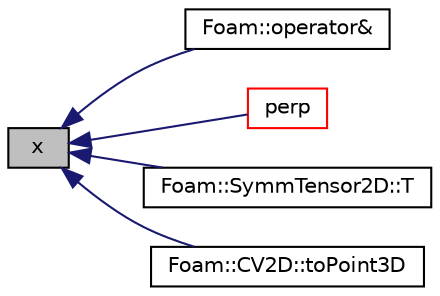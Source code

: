 digraph "x"
{
  bgcolor="transparent";
  edge [fontname="Helvetica",fontsize="10",labelfontname="Helvetica",labelfontsize="10"];
  node [fontname="Helvetica",fontsize="10",shape=record];
  rankdir="LR";
  Node1 [label="x",height=0.2,width=0.4,color="black", fillcolor="grey75", style="filled" fontcolor="black"];
  Node1 -> Node2 [dir="back",color="midnightblue",fontsize="10",style="solid",fontname="Helvetica"];
  Node2 [label="Foam::operator&",height=0.2,width=0.4,color="black",URL="$namespaceFoam.html#a0f5ec8772e87677601349bae6892cfc7",tooltip="Inner-product between a spherical tensor and a vector. "];
  Node1 -> Node3 [dir="back",color="midnightblue",fontsize="10",style="solid",fontname="Helvetica"];
  Node3 [label="perp",height=0.2,width=0.4,color="red",URL="$classFoam_1_1Vector2D.html#a6a37d7c228cad7ed3933827e201bf5b5",tooltip="Perp dot product (dot product with perpendicular vector) "];
  Node1 -> Node4 [dir="back",color="midnightblue",fontsize="10",style="solid",fontname="Helvetica"];
  Node4 [label="Foam::SymmTensor2D::T",height=0.2,width=0.4,color="black",URL="$classFoam_1_1SymmTensor2D.html#aef8342c1850a80c02cef61b3f003a177",tooltip="Transpose. "];
  Node1 -> Node5 [dir="back",color="midnightblue",fontsize="10",style="solid",fontname="Helvetica"];
  Node5 [label="Foam::CV2D::toPoint3D",height=0.2,width=0.4,color="black",URL="$classFoam_1_1CV2D.html#ab2e2ac879f008f4590d9d1a58f5f2a97"];
}
